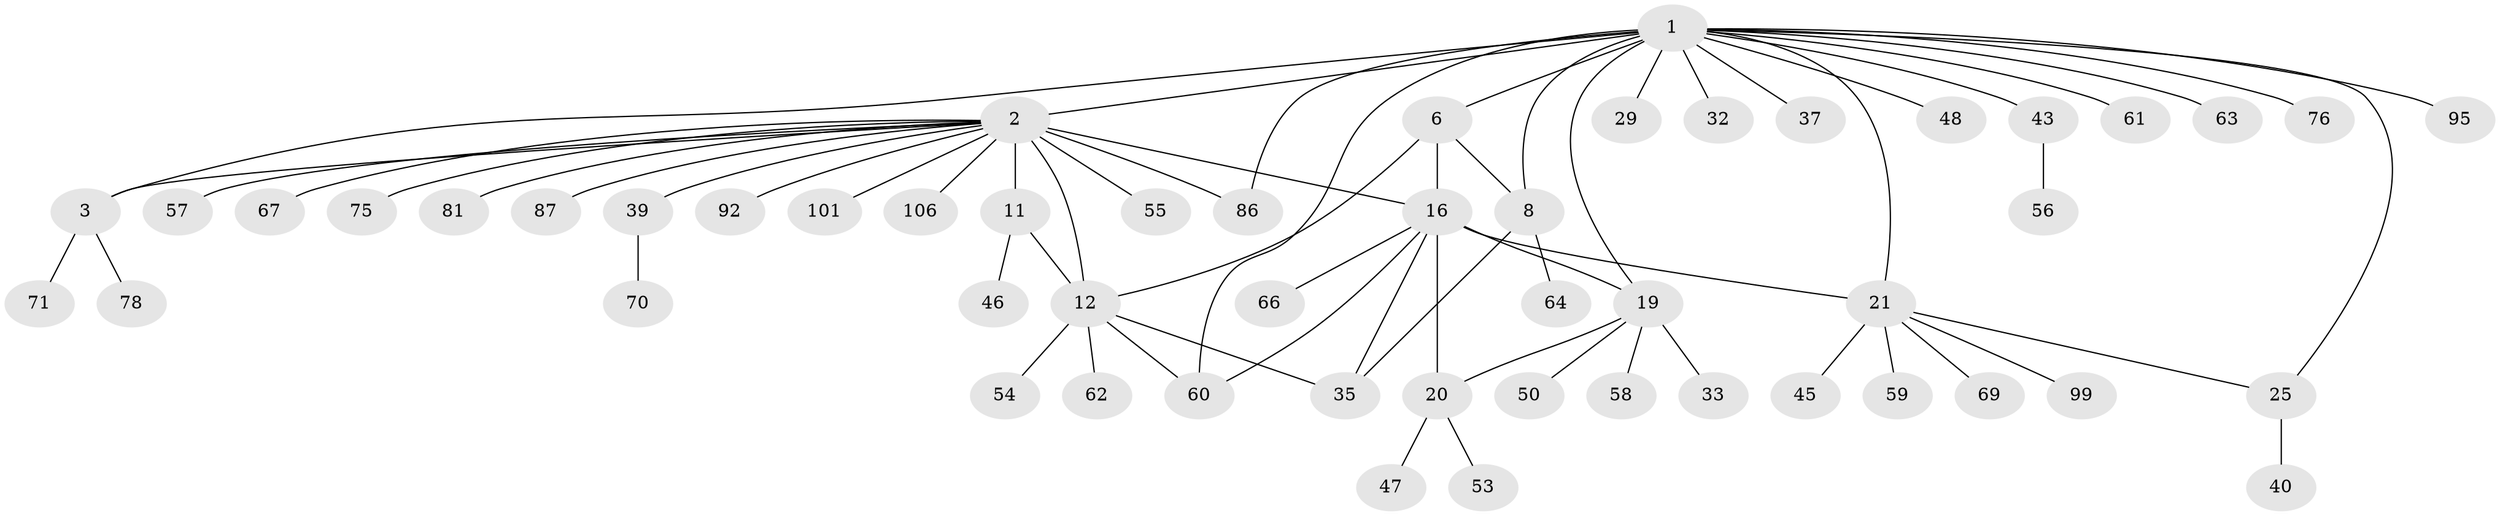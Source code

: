 // original degree distribution, {7: 0.04716981132075472, 5: 0.02830188679245283, 11: 0.02830188679245283, 10: 0.02830188679245283, 8: 0.02830188679245283, 6: 0.04716981132075472, 9: 0.02830188679245283, 2: 0.12264150943396226, 1: 0.5943396226415094, 3: 0.04716981132075472}
// Generated by graph-tools (version 1.1) at 2025/15/03/09/25 04:15:46]
// undirected, 53 vertices, 66 edges
graph export_dot {
graph [start="1"]
  node [color=gray90,style=filled];
  1 [super="+9"];
  2 [super="+5+4+52"];
  3 [super="+41"];
  6 [super="+38+103+7"];
  8;
  11 [super="+49+15+28"];
  12 [super="+14+51+88+93"];
  16 [super="+42+17+96+84+89+72"];
  19 [super="+30+102"];
  20;
  21 [super="+22+68"];
  25 [super="+26+31+27+83"];
  29;
  32;
  33;
  35;
  37;
  39;
  40;
  43 [super="+74"];
  45;
  46 [super="+79"];
  47;
  48;
  50;
  53 [super="+104"];
  54;
  55;
  56 [super="+80+77"];
  57;
  58;
  59;
  60 [super="+91"];
  61;
  62;
  63 [super="+97"];
  64;
  66;
  67;
  69 [super="+85"];
  70;
  71;
  75;
  76;
  78;
  81;
  86;
  87;
  92;
  95;
  99;
  101;
  106;
  1 -- 2 [weight=4];
  1 -- 3;
  1 -- 19;
  1 -- 21 [weight=5];
  1 -- 6 [weight=4];
  1 -- 8 [weight=2];
  1 -- 76;
  1 -- 86;
  1 -- 25 [weight=2];
  1 -- 29;
  1 -- 95;
  1 -- 32;
  1 -- 37;
  1 -- 43;
  1 -- 48;
  1 -- 60;
  1 -- 61;
  1 -- 63;
  2 -- 3 [weight=3];
  2 -- 106;
  2 -- 16 [weight=3];
  2 -- 81;
  2 -- 55;
  2 -- 57;
  2 -- 67;
  2 -- 101;
  2 -- 39;
  2 -- 75;
  2 -- 11 [weight=2];
  2 -- 12 [weight=2];
  2 -- 86;
  2 -- 87;
  2 -- 92;
  3 -- 71;
  3 -- 78;
  6 -- 8 [weight=2];
  6 -- 12;
  6 -- 16 [weight=2];
  8 -- 35;
  8 -- 64;
  11 -- 12 [weight=4];
  11 -- 46;
  12 -- 35;
  12 -- 54;
  12 -- 62;
  12 -- 60;
  16 -- 19 [weight=3];
  16 -- 20 [weight=3];
  16 -- 60;
  16 -- 66;
  16 -- 21;
  16 -- 35;
  19 -- 20;
  19 -- 33;
  19 -- 50;
  19 -- 58;
  20 -- 47;
  20 -- 53;
  21 -- 25 [weight=2];
  21 -- 45;
  21 -- 99;
  21 -- 69;
  21 -- 59;
  25 -- 40;
  39 -- 70;
  43 -- 56;
}
